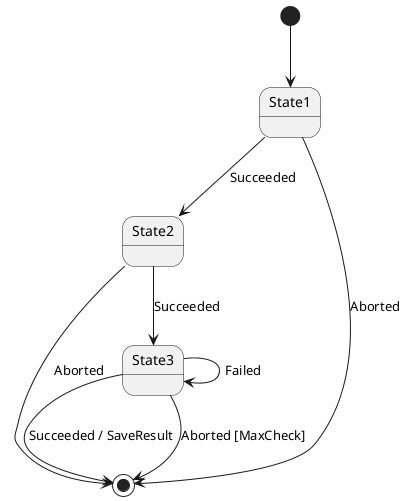@startuml
[*] --> State1
State1 --> State2 : Succeeded
State1 --> [*] : Aborted
State2 --> State3 : Succeeded
State2 --> [*] : Aborted
State3 --> [*] : Succeeded / SaveResult
State3 --> [*] : Aborted [MaxCheck]
State3 --> State3 : Failed
@enduml
